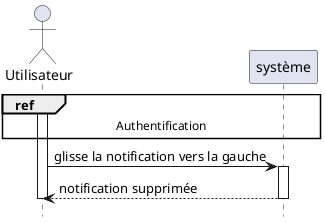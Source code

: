 @startuml delete_notification

hide footbox


actor "Utilisateur" as user
participant "système" as system


ref over user, system : Authentification
activate user
user -> system : glisse la notification vers la gauche
activate system
system --> user : notification supprimée
deactivate system
deactivate user